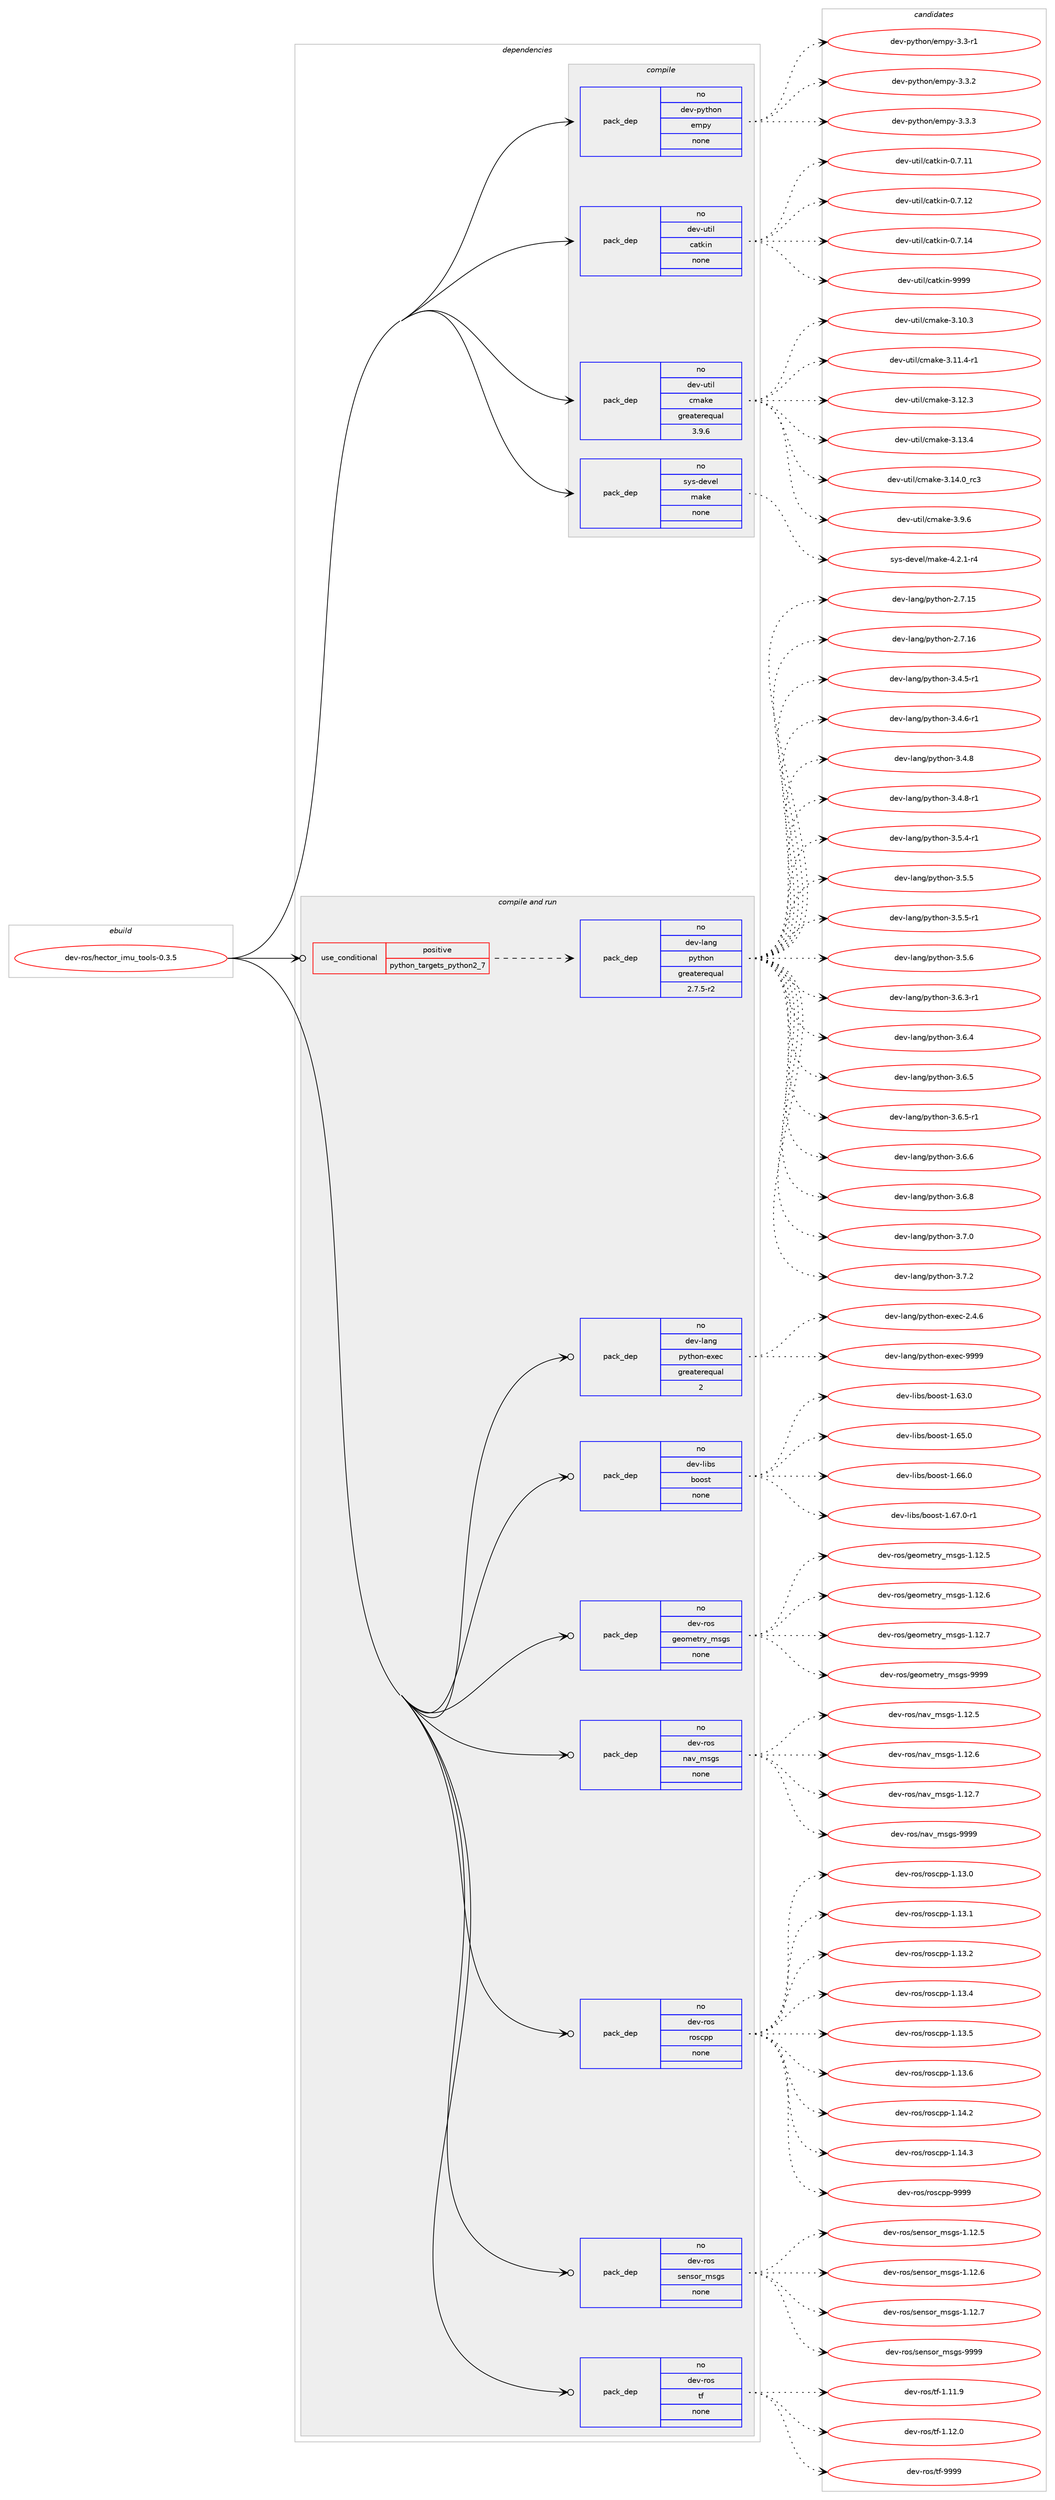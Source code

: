 digraph prolog {

# *************
# Graph options
# *************

newrank=true;
concentrate=true;
compound=true;
graph [rankdir=LR,fontname=Helvetica,fontsize=10,ranksep=1.5];#, ranksep=2.5, nodesep=0.2];
edge  [arrowhead=vee];
node  [fontname=Helvetica,fontsize=10];

# **********
# The ebuild
# **********

subgraph cluster_leftcol {
color=gray;
rank=same;
label=<<i>ebuild</i>>;
id [label="dev-ros/hector_imu_tools-0.3.5", color=red, width=4, href="../dev-ros/hector_imu_tools-0.3.5.svg"];
}

# ****************
# The dependencies
# ****************

subgraph cluster_midcol {
color=gray;
label=<<i>dependencies</i>>;
subgraph cluster_compile {
fillcolor="#eeeeee";
style=filled;
label=<<i>compile</i>>;
subgraph pack1044959 {
dependency1456980 [label=<<TABLE BORDER="0" CELLBORDER="1" CELLSPACING="0" CELLPADDING="4" WIDTH="220"><TR><TD ROWSPAN="6" CELLPADDING="30">pack_dep</TD></TR><TR><TD WIDTH="110">no</TD></TR><TR><TD>dev-python</TD></TR><TR><TD>empy</TD></TR><TR><TD>none</TD></TR><TR><TD></TD></TR></TABLE>>, shape=none, color=blue];
}
id:e -> dependency1456980:w [weight=20,style="solid",arrowhead="vee"];
subgraph pack1044960 {
dependency1456981 [label=<<TABLE BORDER="0" CELLBORDER="1" CELLSPACING="0" CELLPADDING="4" WIDTH="220"><TR><TD ROWSPAN="6" CELLPADDING="30">pack_dep</TD></TR><TR><TD WIDTH="110">no</TD></TR><TR><TD>dev-util</TD></TR><TR><TD>catkin</TD></TR><TR><TD>none</TD></TR><TR><TD></TD></TR></TABLE>>, shape=none, color=blue];
}
id:e -> dependency1456981:w [weight=20,style="solid",arrowhead="vee"];
subgraph pack1044961 {
dependency1456982 [label=<<TABLE BORDER="0" CELLBORDER="1" CELLSPACING="0" CELLPADDING="4" WIDTH="220"><TR><TD ROWSPAN="6" CELLPADDING="30">pack_dep</TD></TR><TR><TD WIDTH="110">no</TD></TR><TR><TD>dev-util</TD></TR><TR><TD>cmake</TD></TR><TR><TD>greaterequal</TD></TR><TR><TD>3.9.6</TD></TR></TABLE>>, shape=none, color=blue];
}
id:e -> dependency1456982:w [weight=20,style="solid",arrowhead="vee"];
subgraph pack1044962 {
dependency1456983 [label=<<TABLE BORDER="0" CELLBORDER="1" CELLSPACING="0" CELLPADDING="4" WIDTH="220"><TR><TD ROWSPAN="6" CELLPADDING="30">pack_dep</TD></TR><TR><TD WIDTH="110">no</TD></TR><TR><TD>sys-devel</TD></TR><TR><TD>make</TD></TR><TR><TD>none</TD></TR><TR><TD></TD></TR></TABLE>>, shape=none, color=blue];
}
id:e -> dependency1456983:w [weight=20,style="solid",arrowhead="vee"];
}
subgraph cluster_compileandrun {
fillcolor="#eeeeee";
style=filled;
label=<<i>compile and run</i>>;
subgraph cond388631 {
dependency1456984 [label=<<TABLE BORDER="0" CELLBORDER="1" CELLSPACING="0" CELLPADDING="4"><TR><TD ROWSPAN="3" CELLPADDING="10">use_conditional</TD></TR><TR><TD>positive</TD></TR><TR><TD>python_targets_python2_7</TD></TR></TABLE>>, shape=none, color=red];
subgraph pack1044963 {
dependency1456985 [label=<<TABLE BORDER="0" CELLBORDER="1" CELLSPACING="0" CELLPADDING="4" WIDTH="220"><TR><TD ROWSPAN="6" CELLPADDING="30">pack_dep</TD></TR><TR><TD WIDTH="110">no</TD></TR><TR><TD>dev-lang</TD></TR><TR><TD>python</TD></TR><TR><TD>greaterequal</TD></TR><TR><TD>2.7.5-r2</TD></TR></TABLE>>, shape=none, color=blue];
}
dependency1456984:e -> dependency1456985:w [weight=20,style="dashed",arrowhead="vee"];
}
id:e -> dependency1456984:w [weight=20,style="solid",arrowhead="odotvee"];
subgraph pack1044964 {
dependency1456986 [label=<<TABLE BORDER="0" CELLBORDER="1" CELLSPACING="0" CELLPADDING="4" WIDTH="220"><TR><TD ROWSPAN="6" CELLPADDING="30">pack_dep</TD></TR><TR><TD WIDTH="110">no</TD></TR><TR><TD>dev-lang</TD></TR><TR><TD>python-exec</TD></TR><TR><TD>greaterequal</TD></TR><TR><TD>2</TD></TR></TABLE>>, shape=none, color=blue];
}
id:e -> dependency1456986:w [weight=20,style="solid",arrowhead="odotvee"];
subgraph pack1044965 {
dependency1456987 [label=<<TABLE BORDER="0" CELLBORDER="1" CELLSPACING="0" CELLPADDING="4" WIDTH="220"><TR><TD ROWSPAN="6" CELLPADDING="30">pack_dep</TD></TR><TR><TD WIDTH="110">no</TD></TR><TR><TD>dev-libs</TD></TR><TR><TD>boost</TD></TR><TR><TD>none</TD></TR><TR><TD></TD></TR></TABLE>>, shape=none, color=blue];
}
id:e -> dependency1456987:w [weight=20,style="solid",arrowhead="odotvee"];
subgraph pack1044966 {
dependency1456988 [label=<<TABLE BORDER="0" CELLBORDER="1" CELLSPACING="0" CELLPADDING="4" WIDTH="220"><TR><TD ROWSPAN="6" CELLPADDING="30">pack_dep</TD></TR><TR><TD WIDTH="110">no</TD></TR><TR><TD>dev-ros</TD></TR><TR><TD>geometry_msgs</TD></TR><TR><TD>none</TD></TR><TR><TD></TD></TR></TABLE>>, shape=none, color=blue];
}
id:e -> dependency1456988:w [weight=20,style="solid",arrowhead="odotvee"];
subgraph pack1044967 {
dependency1456989 [label=<<TABLE BORDER="0" CELLBORDER="1" CELLSPACING="0" CELLPADDING="4" WIDTH="220"><TR><TD ROWSPAN="6" CELLPADDING="30">pack_dep</TD></TR><TR><TD WIDTH="110">no</TD></TR><TR><TD>dev-ros</TD></TR><TR><TD>nav_msgs</TD></TR><TR><TD>none</TD></TR><TR><TD></TD></TR></TABLE>>, shape=none, color=blue];
}
id:e -> dependency1456989:w [weight=20,style="solid",arrowhead="odotvee"];
subgraph pack1044968 {
dependency1456990 [label=<<TABLE BORDER="0" CELLBORDER="1" CELLSPACING="0" CELLPADDING="4" WIDTH="220"><TR><TD ROWSPAN="6" CELLPADDING="30">pack_dep</TD></TR><TR><TD WIDTH="110">no</TD></TR><TR><TD>dev-ros</TD></TR><TR><TD>roscpp</TD></TR><TR><TD>none</TD></TR><TR><TD></TD></TR></TABLE>>, shape=none, color=blue];
}
id:e -> dependency1456990:w [weight=20,style="solid",arrowhead="odotvee"];
subgraph pack1044969 {
dependency1456991 [label=<<TABLE BORDER="0" CELLBORDER="1" CELLSPACING="0" CELLPADDING="4" WIDTH="220"><TR><TD ROWSPAN="6" CELLPADDING="30">pack_dep</TD></TR><TR><TD WIDTH="110">no</TD></TR><TR><TD>dev-ros</TD></TR><TR><TD>sensor_msgs</TD></TR><TR><TD>none</TD></TR><TR><TD></TD></TR></TABLE>>, shape=none, color=blue];
}
id:e -> dependency1456991:w [weight=20,style="solid",arrowhead="odotvee"];
subgraph pack1044970 {
dependency1456992 [label=<<TABLE BORDER="0" CELLBORDER="1" CELLSPACING="0" CELLPADDING="4" WIDTH="220"><TR><TD ROWSPAN="6" CELLPADDING="30">pack_dep</TD></TR><TR><TD WIDTH="110">no</TD></TR><TR><TD>dev-ros</TD></TR><TR><TD>tf</TD></TR><TR><TD>none</TD></TR><TR><TD></TD></TR></TABLE>>, shape=none, color=blue];
}
id:e -> dependency1456992:w [weight=20,style="solid",arrowhead="odotvee"];
}
subgraph cluster_run {
fillcolor="#eeeeee";
style=filled;
label=<<i>run</i>>;
}
}

# **************
# The candidates
# **************

subgraph cluster_choices {
rank=same;
color=gray;
label=<<i>candidates</i>>;

subgraph choice1044959 {
color=black;
nodesep=1;
choice1001011184511212111610411111047101109112121455146514511449 [label="dev-python/empy-3.3-r1", color=red, width=4,href="../dev-python/empy-3.3-r1.svg"];
choice1001011184511212111610411111047101109112121455146514650 [label="dev-python/empy-3.3.2", color=red, width=4,href="../dev-python/empy-3.3.2.svg"];
choice1001011184511212111610411111047101109112121455146514651 [label="dev-python/empy-3.3.3", color=red, width=4,href="../dev-python/empy-3.3.3.svg"];
dependency1456980:e -> choice1001011184511212111610411111047101109112121455146514511449:w [style=dotted,weight="100"];
dependency1456980:e -> choice1001011184511212111610411111047101109112121455146514650:w [style=dotted,weight="100"];
dependency1456980:e -> choice1001011184511212111610411111047101109112121455146514651:w [style=dotted,weight="100"];
}
subgraph choice1044960 {
color=black;
nodesep=1;
choice1001011184511711610510847999711610710511045484655464949 [label="dev-util/catkin-0.7.11", color=red, width=4,href="../dev-util/catkin-0.7.11.svg"];
choice1001011184511711610510847999711610710511045484655464950 [label="dev-util/catkin-0.7.12", color=red, width=4,href="../dev-util/catkin-0.7.12.svg"];
choice1001011184511711610510847999711610710511045484655464952 [label="dev-util/catkin-0.7.14", color=red, width=4,href="../dev-util/catkin-0.7.14.svg"];
choice100101118451171161051084799971161071051104557575757 [label="dev-util/catkin-9999", color=red, width=4,href="../dev-util/catkin-9999.svg"];
dependency1456981:e -> choice1001011184511711610510847999711610710511045484655464949:w [style=dotted,weight="100"];
dependency1456981:e -> choice1001011184511711610510847999711610710511045484655464950:w [style=dotted,weight="100"];
dependency1456981:e -> choice1001011184511711610510847999711610710511045484655464952:w [style=dotted,weight="100"];
dependency1456981:e -> choice100101118451171161051084799971161071051104557575757:w [style=dotted,weight="100"];
}
subgraph choice1044961 {
color=black;
nodesep=1;
choice1001011184511711610510847991099710710145514649484651 [label="dev-util/cmake-3.10.3", color=red, width=4,href="../dev-util/cmake-3.10.3.svg"];
choice10010111845117116105108479910997107101455146494946524511449 [label="dev-util/cmake-3.11.4-r1", color=red, width=4,href="../dev-util/cmake-3.11.4-r1.svg"];
choice1001011184511711610510847991099710710145514649504651 [label="dev-util/cmake-3.12.3", color=red, width=4,href="../dev-util/cmake-3.12.3.svg"];
choice1001011184511711610510847991099710710145514649514652 [label="dev-util/cmake-3.13.4", color=red, width=4,href="../dev-util/cmake-3.13.4.svg"];
choice1001011184511711610510847991099710710145514649524648951149951 [label="dev-util/cmake-3.14.0_rc3", color=red, width=4,href="../dev-util/cmake-3.14.0_rc3.svg"];
choice10010111845117116105108479910997107101455146574654 [label="dev-util/cmake-3.9.6", color=red, width=4,href="../dev-util/cmake-3.9.6.svg"];
dependency1456982:e -> choice1001011184511711610510847991099710710145514649484651:w [style=dotted,weight="100"];
dependency1456982:e -> choice10010111845117116105108479910997107101455146494946524511449:w [style=dotted,weight="100"];
dependency1456982:e -> choice1001011184511711610510847991099710710145514649504651:w [style=dotted,weight="100"];
dependency1456982:e -> choice1001011184511711610510847991099710710145514649514652:w [style=dotted,weight="100"];
dependency1456982:e -> choice1001011184511711610510847991099710710145514649524648951149951:w [style=dotted,weight="100"];
dependency1456982:e -> choice10010111845117116105108479910997107101455146574654:w [style=dotted,weight="100"];
}
subgraph choice1044962 {
color=black;
nodesep=1;
choice1151211154510010111810110847109971071014552465046494511452 [label="sys-devel/make-4.2.1-r4", color=red, width=4,href="../sys-devel/make-4.2.1-r4.svg"];
dependency1456983:e -> choice1151211154510010111810110847109971071014552465046494511452:w [style=dotted,weight="100"];
}
subgraph choice1044963 {
color=black;
nodesep=1;
choice10010111845108971101034711212111610411111045504655464953 [label="dev-lang/python-2.7.15", color=red, width=4,href="../dev-lang/python-2.7.15.svg"];
choice10010111845108971101034711212111610411111045504655464954 [label="dev-lang/python-2.7.16", color=red, width=4,href="../dev-lang/python-2.7.16.svg"];
choice1001011184510897110103471121211161041111104551465246534511449 [label="dev-lang/python-3.4.5-r1", color=red, width=4,href="../dev-lang/python-3.4.5-r1.svg"];
choice1001011184510897110103471121211161041111104551465246544511449 [label="dev-lang/python-3.4.6-r1", color=red, width=4,href="../dev-lang/python-3.4.6-r1.svg"];
choice100101118451089711010347112121116104111110455146524656 [label="dev-lang/python-3.4.8", color=red, width=4,href="../dev-lang/python-3.4.8.svg"];
choice1001011184510897110103471121211161041111104551465246564511449 [label="dev-lang/python-3.4.8-r1", color=red, width=4,href="../dev-lang/python-3.4.8-r1.svg"];
choice1001011184510897110103471121211161041111104551465346524511449 [label="dev-lang/python-3.5.4-r1", color=red, width=4,href="../dev-lang/python-3.5.4-r1.svg"];
choice100101118451089711010347112121116104111110455146534653 [label="dev-lang/python-3.5.5", color=red, width=4,href="../dev-lang/python-3.5.5.svg"];
choice1001011184510897110103471121211161041111104551465346534511449 [label="dev-lang/python-3.5.5-r1", color=red, width=4,href="../dev-lang/python-3.5.5-r1.svg"];
choice100101118451089711010347112121116104111110455146534654 [label="dev-lang/python-3.5.6", color=red, width=4,href="../dev-lang/python-3.5.6.svg"];
choice1001011184510897110103471121211161041111104551465446514511449 [label="dev-lang/python-3.6.3-r1", color=red, width=4,href="../dev-lang/python-3.6.3-r1.svg"];
choice100101118451089711010347112121116104111110455146544652 [label="dev-lang/python-3.6.4", color=red, width=4,href="../dev-lang/python-3.6.4.svg"];
choice100101118451089711010347112121116104111110455146544653 [label="dev-lang/python-3.6.5", color=red, width=4,href="../dev-lang/python-3.6.5.svg"];
choice1001011184510897110103471121211161041111104551465446534511449 [label="dev-lang/python-3.6.5-r1", color=red, width=4,href="../dev-lang/python-3.6.5-r1.svg"];
choice100101118451089711010347112121116104111110455146544654 [label="dev-lang/python-3.6.6", color=red, width=4,href="../dev-lang/python-3.6.6.svg"];
choice100101118451089711010347112121116104111110455146544656 [label="dev-lang/python-3.6.8", color=red, width=4,href="../dev-lang/python-3.6.8.svg"];
choice100101118451089711010347112121116104111110455146554648 [label="dev-lang/python-3.7.0", color=red, width=4,href="../dev-lang/python-3.7.0.svg"];
choice100101118451089711010347112121116104111110455146554650 [label="dev-lang/python-3.7.2", color=red, width=4,href="../dev-lang/python-3.7.2.svg"];
dependency1456985:e -> choice10010111845108971101034711212111610411111045504655464953:w [style=dotted,weight="100"];
dependency1456985:e -> choice10010111845108971101034711212111610411111045504655464954:w [style=dotted,weight="100"];
dependency1456985:e -> choice1001011184510897110103471121211161041111104551465246534511449:w [style=dotted,weight="100"];
dependency1456985:e -> choice1001011184510897110103471121211161041111104551465246544511449:w [style=dotted,weight="100"];
dependency1456985:e -> choice100101118451089711010347112121116104111110455146524656:w [style=dotted,weight="100"];
dependency1456985:e -> choice1001011184510897110103471121211161041111104551465246564511449:w [style=dotted,weight="100"];
dependency1456985:e -> choice1001011184510897110103471121211161041111104551465346524511449:w [style=dotted,weight="100"];
dependency1456985:e -> choice100101118451089711010347112121116104111110455146534653:w [style=dotted,weight="100"];
dependency1456985:e -> choice1001011184510897110103471121211161041111104551465346534511449:w [style=dotted,weight="100"];
dependency1456985:e -> choice100101118451089711010347112121116104111110455146534654:w [style=dotted,weight="100"];
dependency1456985:e -> choice1001011184510897110103471121211161041111104551465446514511449:w [style=dotted,weight="100"];
dependency1456985:e -> choice100101118451089711010347112121116104111110455146544652:w [style=dotted,weight="100"];
dependency1456985:e -> choice100101118451089711010347112121116104111110455146544653:w [style=dotted,weight="100"];
dependency1456985:e -> choice1001011184510897110103471121211161041111104551465446534511449:w [style=dotted,weight="100"];
dependency1456985:e -> choice100101118451089711010347112121116104111110455146544654:w [style=dotted,weight="100"];
dependency1456985:e -> choice100101118451089711010347112121116104111110455146544656:w [style=dotted,weight="100"];
dependency1456985:e -> choice100101118451089711010347112121116104111110455146554648:w [style=dotted,weight="100"];
dependency1456985:e -> choice100101118451089711010347112121116104111110455146554650:w [style=dotted,weight="100"];
}
subgraph choice1044964 {
color=black;
nodesep=1;
choice1001011184510897110103471121211161041111104510112010199455046524654 [label="dev-lang/python-exec-2.4.6", color=red, width=4,href="../dev-lang/python-exec-2.4.6.svg"];
choice10010111845108971101034711212111610411111045101120101994557575757 [label="dev-lang/python-exec-9999", color=red, width=4,href="../dev-lang/python-exec-9999.svg"];
dependency1456986:e -> choice1001011184510897110103471121211161041111104510112010199455046524654:w [style=dotted,weight="100"];
dependency1456986:e -> choice10010111845108971101034711212111610411111045101120101994557575757:w [style=dotted,weight="100"];
}
subgraph choice1044965 {
color=black;
nodesep=1;
choice1001011184510810598115479811111111511645494654514648 [label="dev-libs/boost-1.63.0", color=red, width=4,href="../dev-libs/boost-1.63.0.svg"];
choice1001011184510810598115479811111111511645494654534648 [label="dev-libs/boost-1.65.0", color=red, width=4,href="../dev-libs/boost-1.65.0.svg"];
choice1001011184510810598115479811111111511645494654544648 [label="dev-libs/boost-1.66.0", color=red, width=4,href="../dev-libs/boost-1.66.0.svg"];
choice10010111845108105981154798111111115116454946545546484511449 [label="dev-libs/boost-1.67.0-r1", color=red, width=4,href="../dev-libs/boost-1.67.0-r1.svg"];
dependency1456987:e -> choice1001011184510810598115479811111111511645494654514648:w [style=dotted,weight="100"];
dependency1456987:e -> choice1001011184510810598115479811111111511645494654534648:w [style=dotted,weight="100"];
dependency1456987:e -> choice1001011184510810598115479811111111511645494654544648:w [style=dotted,weight="100"];
dependency1456987:e -> choice10010111845108105981154798111111115116454946545546484511449:w [style=dotted,weight="100"];
}
subgraph choice1044966 {
color=black;
nodesep=1;
choice10010111845114111115471031011111091011161141219510911510311545494649504653 [label="dev-ros/geometry_msgs-1.12.5", color=red, width=4,href="../dev-ros/geometry_msgs-1.12.5.svg"];
choice10010111845114111115471031011111091011161141219510911510311545494649504654 [label="dev-ros/geometry_msgs-1.12.6", color=red, width=4,href="../dev-ros/geometry_msgs-1.12.6.svg"];
choice10010111845114111115471031011111091011161141219510911510311545494649504655 [label="dev-ros/geometry_msgs-1.12.7", color=red, width=4,href="../dev-ros/geometry_msgs-1.12.7.svg"];
choice1001011184511411111547103101111109101116114121951091151031154557575757 [label="dev-ros/geometry_msgs-9999", color=red, width=4,href="../dev-ros/geometry_msgs-9999.svg"];
dependency1456988:e -> choice10010111845114111115471031011111091011161141219510911510311545494649504653:w [style=dotted,weight="100"];
dependency1456988:e -> choice10010111845114111115471031011111091011161141219510911510311545494649504654:w [style=dotted,weight="100"];
dependency1456988:e -> choice10010111845114111115471031011111091011161141219510911510311545494649504655:w [style=dotted,weight="100"];
dependency1456988:e -> choice1001011184511411111547103101111109101116114121951091151031154557575757:w [style=dotted,weight="100"];
}
subgraph choice1044967 {
color=black;
nodesep=1;
choice1001011184511411111547110971189510911510311545494649504653 [label="dev-ros/nav_msgs-1.12.5", color=red, width=4,href="../dev-ros/nav_msgs-1.12.5.svg"];
choice1001011184511411111547110971189510911510311545494649504654 [label="dev-ros/nav_msgs-1.12.6", color=red, width=4,href="../dev-ros/nav_msgs-1.12.6.svg"];
choice1001011184511411111547110971189510911510311545494649504655 [label="dev-ros/nav_msgs-1.12.7", color=red, width=4,href="../dev-ros/nav_msgs-1.12.7.svg"];
choice100101118451141111154711097118951091151031154557575757 [label="dev-ros/nav_msgs-9999", color=red, width=4,href="../dev-ros/nav_msgs-9999.svg"];
dependency1456989:e -> choice1001011184511411111547110971189510911510311545494649504653:w [style=dotted,weight="100"];
dependency1456989:e -> choice1001011184511411111547110971189510911510311545494649504654:w [style=dotted,weight="100"];
dependency1456989:e -> choice1001011184511411111547110971189510911510311545494649504655:w [style=dotted,weight="100"];
dependency1456989:e -> choice100101118451141111154711097118951091151031154557575757:w [style=dotted,weight="100"];
}
subgraph choice1044968 {
color=black;
nodesep=1;
choice10010111845114111115471141111159911211245494649514648 [label="dev-ros/roscpp-1.13.0", color=red, width=4,href="../dev-ros/roscpp-1.13.0.svg"];
choice10010111845114111115471141111159911211245494649514649 [label="dev-ros/roscpp-1.13.1", color=red, width=4,href="../dev-ros/roscpp-1.13.1.svg"];
choice10010111845114111115471141111159911211245494649514650 [label="dev-ros/roscpp-1.13.2", color=red, width=4,href="../dev-ros/roscpp-1.13.2.svg"];
choice10010111845114111115471141111159911211245494649514652 [label="dev-ros/roscpp-1.13.4", color=red, width=4,href="../dev-ros/roscpp-1.13.4.svg"];
choice10010111845114111115471141111159911211245494649514653 [label="dev-ros/roscpp-1.13.5", color=red, width=4,href="../dev-ros/roscpp-1.13.5.svg"];
choice10010111845114111115471141111159911211245494649514654 [label="dev-ros/roscpp-1.13.6", color=red, width=4,href="../dev-ros/roscpp-1.13.6.svg"];
choice10010111845114111115471141111159911211245494649524650 [label="dev-ros/roscpp-1.14.2", color=red, width=4,href="../dev-ros/roscpp-1.14.2.svg"];
choice10010111845114111115471141111159911211245494649524651 [label="dev-ros/roscpp-1.14.3", color=red, width=4,href="../dev-ros/roscpp-1.14.3.svg"];
choice1001011184511411111547114111115991121124557575757 [label="dev-ros/roscpp-9999", color=red, width=4,href="../dev-ros/roscpp-9999.svg"];
dependency1456990:e -> choice10010111845114111115471141111159911211245494649514648:w [style=dotted,weight="100"];
dependency1456990:e -> choice10010111845114111115471141111159911211245494649514649:w [style=dotted,weight="100"];
dependency1456990:e -> choice10010111845114111115471141111159911211245494649514650:w [style=dotted,weight="100"];
dependency1456990:e -> choice10010111845114111115471141111159911211245494649514652:w [style=dotted,weight="100"];
dependency1456990:e -> choice10010111845114111115471141111159911211245494649514653:w [style=dotted,weight="100"];
dependency1456990:e -> choice10010111845114111115471141111159911211245494649514654:w [style=dotted,weight="100"];
dependency1456990:e -> choice10010111845114111115471141111159911211245494649524650:w [style=dotted,weight="100"];
dependency1456990:e -> choice10010111845114111115471141111159911211245494649524651:w [style=dotted,weight="100"];
dependency1456990:e -> choice1001011184511411111547114111115991121124557575757:w [style=dotted,weight="100"];
}
subgraph choice1044969 {
color=black;
nodesep=1;
choice10010111845114111115471151011101151111149510911510311545494649504653 [label="dev-ros/sensor_msgs-1.12.5", color=red, width=4,href="../dev-ros/sensor_msgs-1.12.5.svg"];
choice10010111845114111115471151011101151111149510911510311545494649504654 [label="dev-ros/sensor_msgs-1.12.6", color=red, width=4,href="../dev-ros/sensor_msgs-1.12.6.svg"];
choice10010111845114111115471151011101151111149510911510311545494649504655 [label="dev-ros/sensor_msgs-1.12.7", color=red, width=4,href="../dev-ros/sensor_msgs-1.12.7.svg"];
choice1001011184511411111547115101110115111114951091151031154557575757 [label="dev-ros/sensor_msgs-9999", color=red, width=4,href="../dev-ros/sensor_msgs-9999.svg"];
dependency1456991:e -> choice10010111845114111115471151011101151111149510911510311545494649504653:w [style=dotted,weight="100"];
dependency1456991:e -> choice10010111845114111115471151011101151111149510911510311545494649504654:w [style=dotted,weight="100"];
dependency1456991:e -> choice10010111845114111115471151011101151111149510911510311545494649504655:w [style=dotted,weight="100"];
dependency1456991:e -> choice1001011184511411111547115101110115111114951091151031154557575757:w [style=dotted,weight="100"];
}
subgraph choice1044970 {
color=black;
nodesep=1;
choice100101118451141111154711610245494649494657 [label="dev-ros/tf-1.11.9", color=red, width=4,href="../dev-ros/tf-1.11.9.svg"];
choice100101118451141111154711610245494649504648 [label="dev-ros/tf-1.12.0", color=red, width=4,href="../dev-ros/tf-1.12.0.svg"];
choice10010111845114111115471161024557575757 [label="dev-ros/tf-9999", color=red, width=4,href="../dev-ros/tf-9999.svg"];
dependency1456992:e -> choice100101118451141111154711610245494649494657:w [style=dotted,weight="100"];
dependency1456992:e -> choice100101118451141111154711610245494649504648:w [style=dotted,weight="100"];
dependency1456992:e -> choice10010111845114111115471161024557575757:w [style=dotted,weight="100"];
}
}

}
